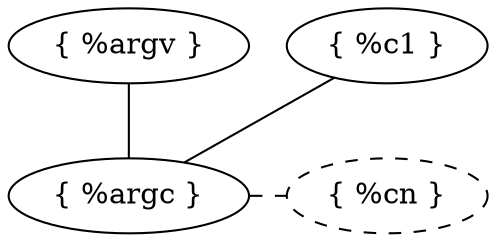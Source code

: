 graph G {
  fontname="monospace"
  "{ %argc }";
  "{ %argv }";
  "{ %c1 }" ;
  "{ %cn }" [style=dashed];


  "{ %argv }" -- "{ %argc }";
  "{ %c1 }" -- "{ %argc }" ;
    {rank=same; "{ %argc }" -- "{ %cn }" [style=dashed]}
  
  edge [style=invis]
  "{ %argv }" -- "{ %cn }";
    {rank=same; "{ %argv }" -- "{ %c1 }";}
  }
